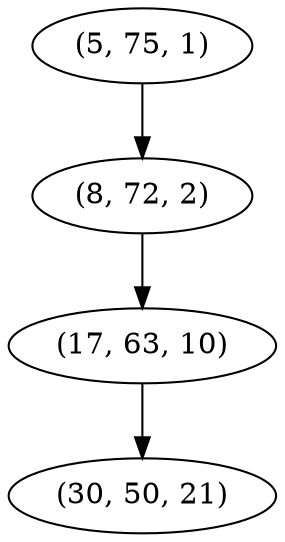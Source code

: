 digraph tree {
    "(5, 75, 1)";
    "(8, 72, 2)";
    "(17, 63, 10)";
    "(30, 50, 21)";
    "(5, 75, 1)" -> "(8, 72, 2)";
    "(8, 72, 2)" -> "(17, 63, 10)";
    "(17, 63, 10)" -> "(30, 50, 21)";
}
